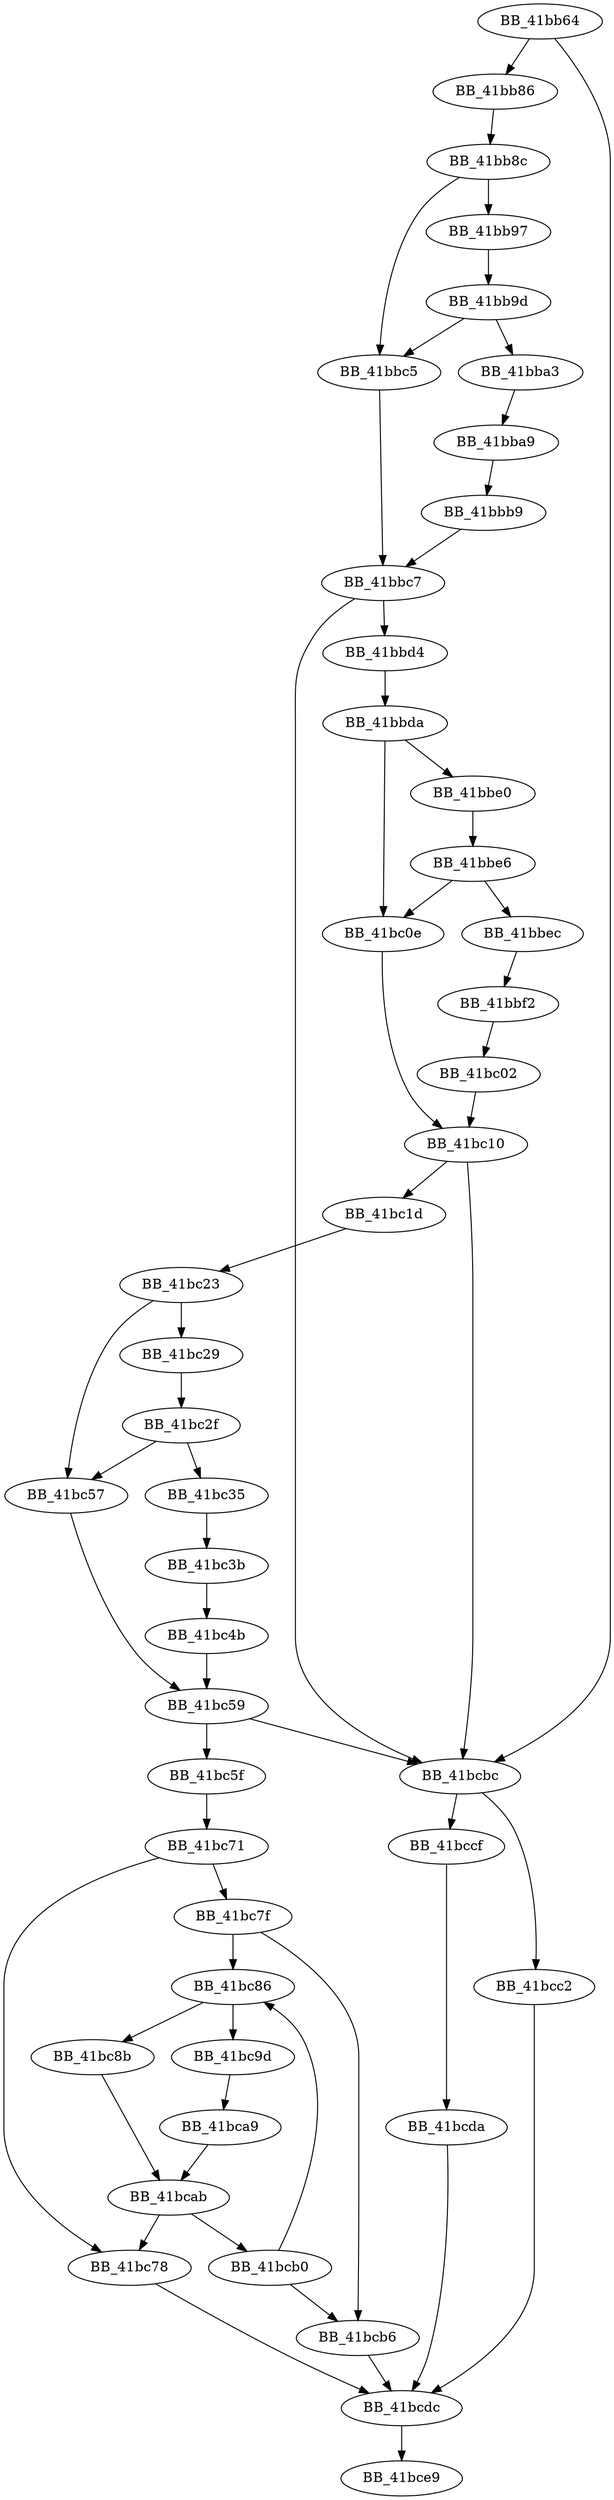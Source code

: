 DiGraph __fputwc_nolock{
BB_41bb64->BB_41bb86
BB_41bb64->BB_41bcbc
BB_41bb86->BB_41bb8c
BB_41bb8c->BB_41bb97
BB_41bb8c->BB_41bbc5
BB_41bb97->BB_41bb9d
BB_41bb9d->BB_41bba3
BB_41bb9d->BB_41bbc5
BB_41bba3->BB_41bba9
BB_41bba9->BB_41bbb9
BB_41bbb9->BB_41bbc7
BB_41bbc5->BB_41bbc7
BB_41bbc7->BB_41bbd4
BB_41bbc7->BB_41bcbc
BB_41bbd4->BB_41bbda
BB_41bbda->BB_41bbe0
BB_41bbda->BB_41bc0e
BB_41bbe0->BB_41bbe6
BB_41bbe6->BB_41bbec
BB_41bbe6->BB_41bc0e
BB_41bbec->BB_41bbf2
BB_41bbf2->BB_41bc02
BB_41bc02->BB_41bc10
BB_41bc0e->BB_41bc10
BB_41bc10->BB_41bc1d
BB_41bc10->BB_41bcbc
BB_41bc1d->BB_41bc23
BB_41bc23->BB_41bc29
BB_41bc23->BB_41bc57
BB_41bc29->BB_41bc2f
BB_41bc2f->BB_41bc35
BB_41bc2f->BB_41bc57
BB_41bc35->BB_41bc3b
BB_41bc3b->BB_41bc4b
BB_41bc4b->BB_41bc59
BB_41bc57->BB_41bc59
BB_41bc59->BB_41bc5f
BB_41bc59->BB_41bcbc
BB_41bc5f->BB_41bc71
BB_41bc71->BB_41bc78
BB_41bc71->BB_41bc7f
BB_41bc78->BB_41bcdc
BB_41bc7f->BB_41bc86
BB_41bc7f->BB_41bcb6
BB_41bc86->BB_41bc8b
BB_41bc86->BB_41bc9d
BB_41bc8b->BB_41bcab
BB_41bc9d->BB_41bca9
BB_41bca9->BB_41bcab
BB_41bcab->BB_41bc78
BB_41bcab->BB_41bcb0
BB_41bcb0->BB_41bc86
BB_41bcb0->BB_41bcb6
BB_41bcb6->BB_41bcdc
BB_41bcbc->BB_41bcc2
BB_41bcbc->BB_41bccf
BB_41bcc2->BB_41bcdc
BB_41bccf->BB_41bcda
BB_41bcda->BB_41bcdc
BB_41bcdc->BB_41bce9
}
